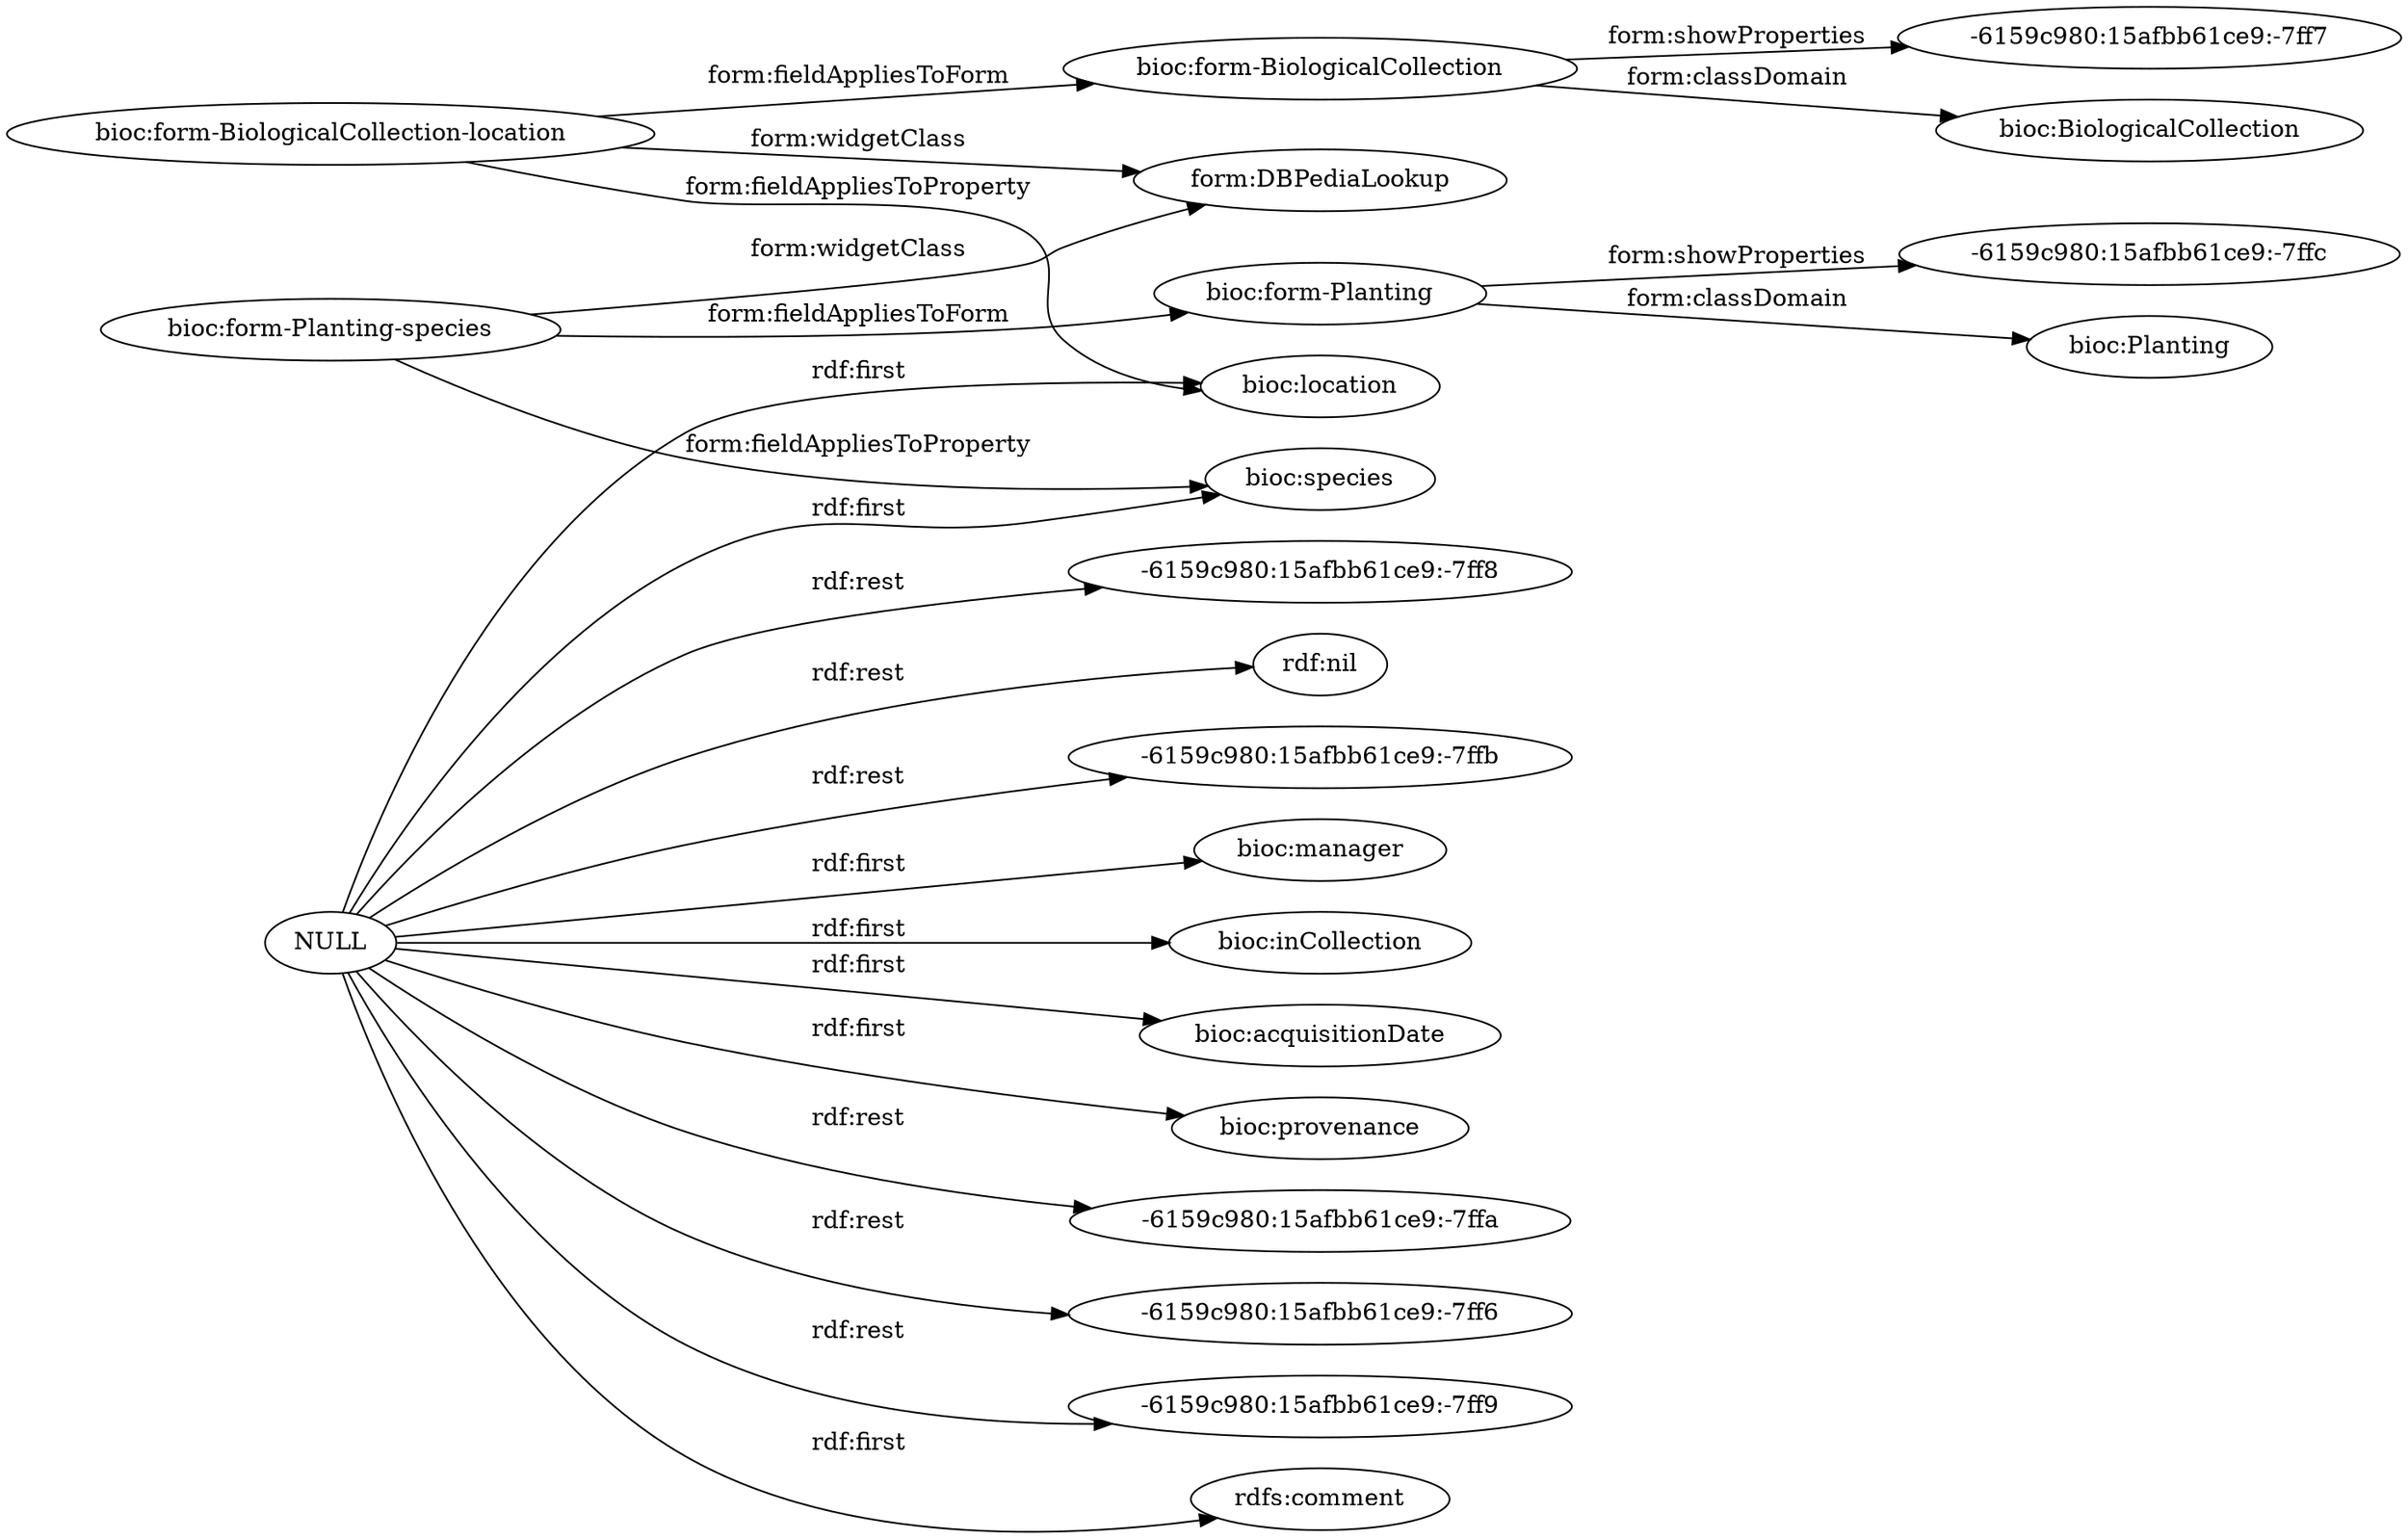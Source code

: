 digraph ar2dtool_diagram { 
rankdir=LR;
size="1501"
	"bioc:form-Planting-species" -> "form:DBPediaLookup" [ label = "form:widgetClass" ];
	"bioc:form-Planting-species" -> "bioc:species" [ label = "form:fieldAppliesToProperty" ];
	"bioc:form-Planting-species" -> "bioc:form-Planting" [ label = "form:fieldAppliesToForm" ];
	"bioc:form-Planting" -> "-6159c980:15afbb61ce9:-7ffc" [ label = "form:showProperties" ];
	"bioc:form-Planting" -> "bioc:Planting" [ label = "form:classDomain" ];
	"bioc:form-BiologicalCollection" -> "-6159c980:15afbb61ce9:-7ff7" [ label = "form:showProperties" ];
	"bioc:form-BiologicalCollection" -> "bioc:BiologicalCollection" [ label = "form:classDomain" ];
	"bioc:form-BiologicalCollection-location" -> "form:DBPediaLookup" [ label = "form:widgetClass" ];
	"bioc:form-BiologicalCollection-location" -> "bioc:location" [ label = "form:fieldAppliesToProperty" ];
	"bioc:form-BiologicalCollection-location" -> "bioc:form-BiologicalCollection" [ label = "form:fieldAppliesToForm" ];
	"NULL" -> "bioc:provenance" [ label = "rdf:first" ];
	"NULL" -> "-6159c980:15afbb61ce9:-7ffa" [ label = "rdf:rest" ];
	"NULL" -> "bioc:species" [ label = "rdf:first" ];
	"NULL" -> "-6159c980:15afbb61ce9:-7ff6" [ label = "rdf:rest" ];
	"NULL" -> "-6159c980:15afbb61ce9:-7ff9" [ label = "rdf:rest" ];
	"NULL" -> "rdfs:comment" [ label = "rdf:first" ];
	"NULL" -> "bioc:location" [ label = "rdf:first" ];
	"NULL" -> "-6159c980:15afbb61ce9:-7ff8" [ label = "rdf:rest" ];
	"NULL" -> "rdf:nil" [ label = "rdf:rest" ];
	"NULL" -> "-6159c980:15afbb61ce9:-7ffb" [ label = "rdf:rest" ];
	"NULL" -> "bioc:manager" [ label = "rdf:first" ];
	"NULL" -> "bioc:inCollection" [ label = "rdf:first" ];
	"NULL" -> "bioc:acquisitionDate" [ label = "rdf:first" ];

}
